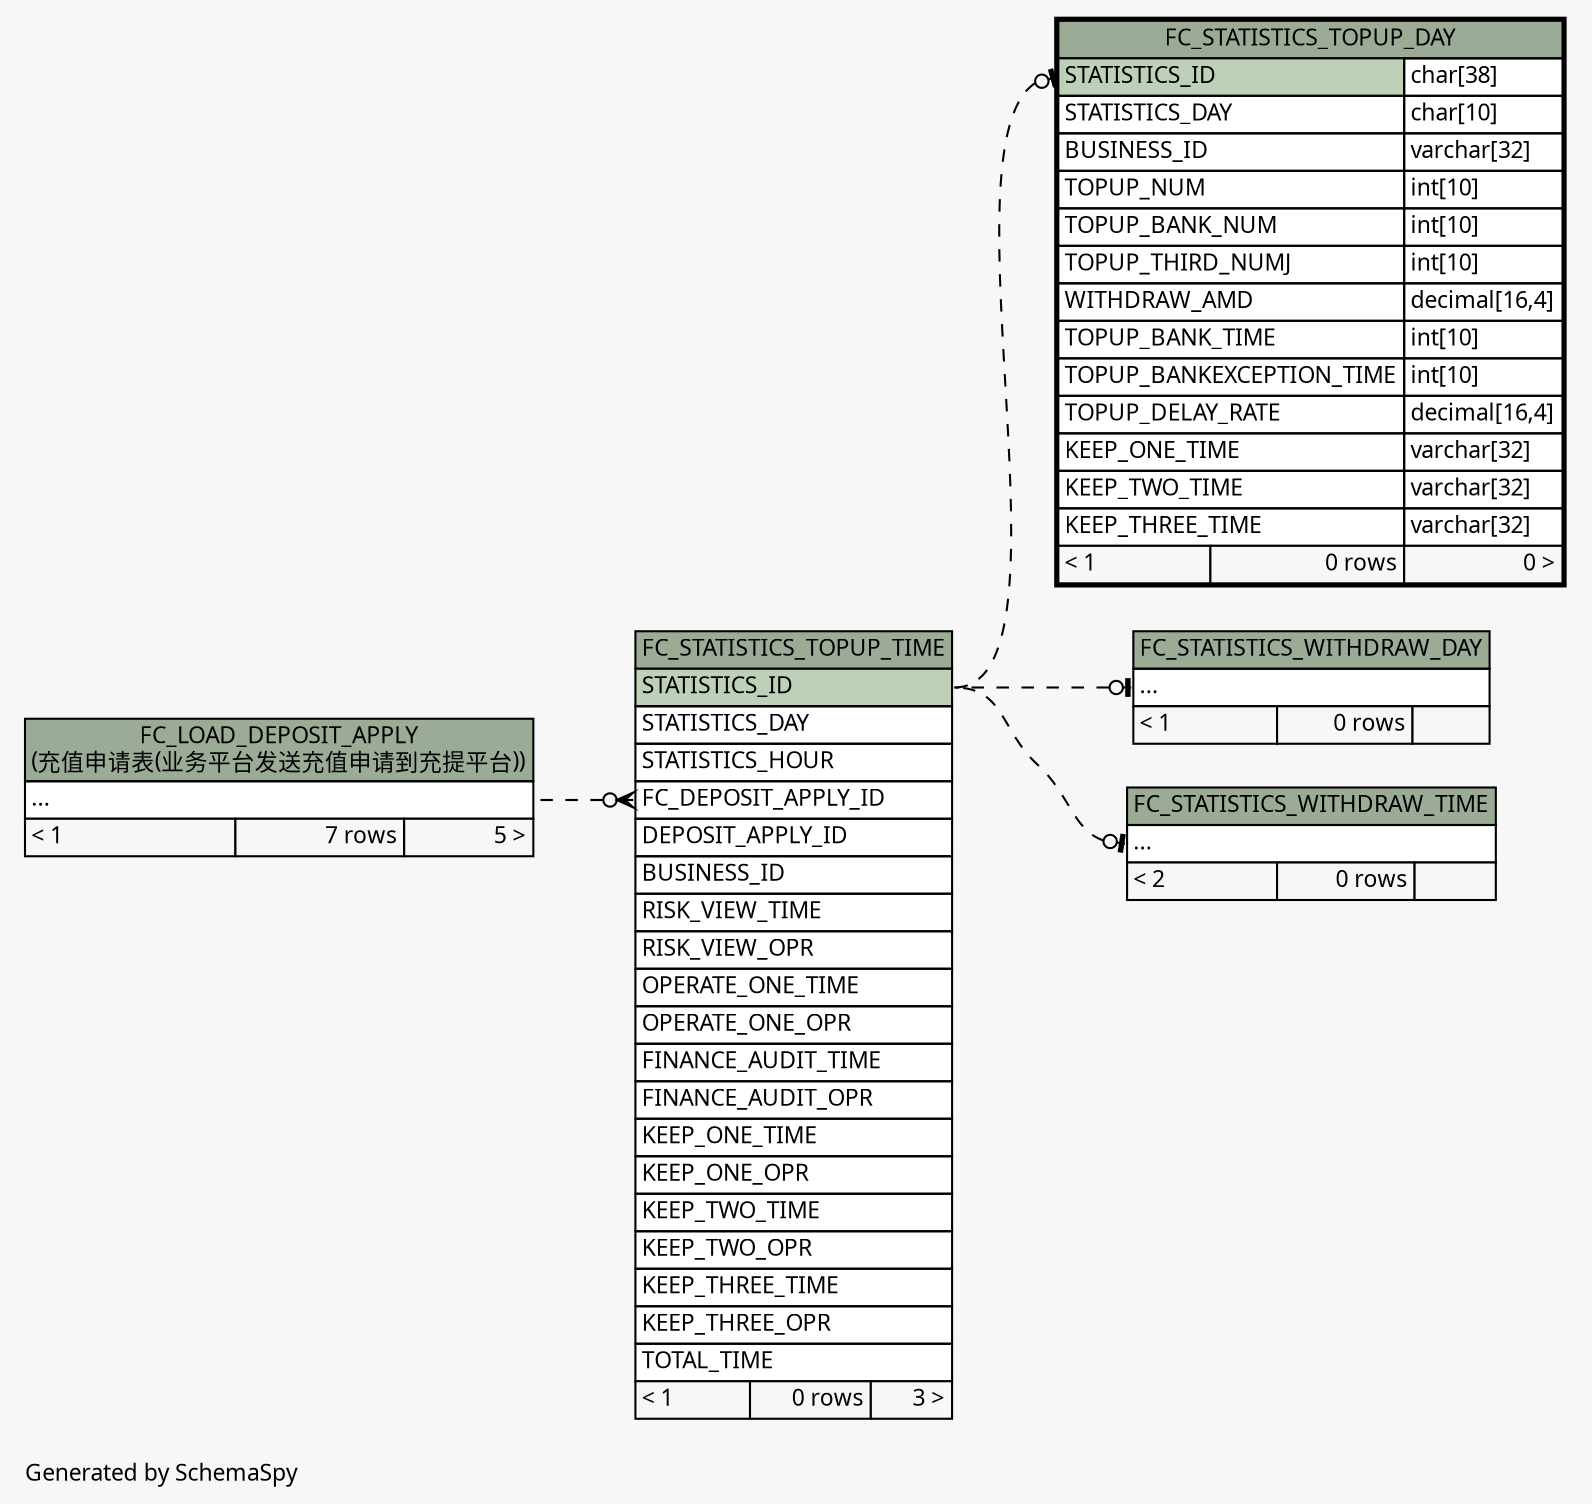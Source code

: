// dot 2.26.0 on Linux 2.6.32-504.8.1.el6.x86_64
// SchemaSpy rev Unknown
digraph "impliedTwoDegreesRelationshipsDiagram" {
  graph [
    rankdir="RL"
    bgcolor="#f7f7f7"
    label="\nGenerated by SchemaSpy"
    labeljust="l"
    nodesep="0.18"
    ranksep="0.46"
    fontname="Microsoft YaHei"
    fontsize="11"
  ];
  node [
    fontname="Microsoft YaHei"
    fontsize="11"
    shape="plaintext"
  ];
  edge [
    arrowsize="0.8"
  ];
  "FC_STATISTICS_TOPUP_DAY":"STATISTICS_ID":w -> "FC_STATISTICS_TOPUP_TIME":"STATISTICS_ID":e [arrowhead=none dir=back arrowtail=teeodot style=dashed];
  "FC_STATISTICS_TOPUP_TIME":"FC_DEPOSIT_APPLY_ID":w -> "FC_LOAD_DEPOSIT_APPLY":"elipses":e [arrowhead=none dir=back arrowtail=crowodot style=dashed];
  "FC_STATISTICS_WITHDRAW_DAY":"elipses":w -> "FC_STATISTICS_TOPUP_TIME":"STATISTICS_ID":e [arrowhead=none dir=back arrowtail=teeodot style=dashed];
  "FC_STATISTICS_WITHDRAW_TIME":"elipses":w -> "FC_STATISTICS_TOPUP_TIME":"STATISTICS_ID":e [arrowhead=none dir=back arrowtail=teeodot style=dashed];
  "FC_LOAD_DEPOSIT_APPLY" [
    label=<
    <TABLE BORDER="0" CELLBORDER="1" CELLSPACING="0" BGCOLOR="#ffffff">
      <TR><TD COLSPAN="3" BGCOLOR="#9bab96" ALIGN="CENTER">FC_LOAD_DEPOSIT_APPLY<br/>(充值申请表(业务平台发送充值申请到充提平台))</TD></TR>
      <TR><TD PORT="elipses" COLSPAN="3" ALIGN="LEFT">...</TD></TR>
      <TR><TD ALIGN="LEFT" BGCOLOR="#f7f7f7">&lt; 1</TD><TD ALIGN="RIGHT" BGCOLOR="#f7f7f7">7 rows</TD><TD ALIGN="RIGHT" BGCOLOR="#f7f7f7">5 &gt;</TD></TR>
    </TABLE>>
    URL="FC_LOAD_DEPOSIT_APPLY.html"
    tooltip="FC_LOAD_DEPOSIT_APPLY"
  ];
  "FC_STATISTICS_TOPUP_DAY" [
    label=<
    <TABLE BORDER="2" CELLBORDER="1" CELLSPACING="0" BGCOLOR="#ffffff">
      <TR><TD COLSPAN="3" BGCOLOR="#9bab96" ALIGN="CENTER">FC_STATISTICS_TOPUP_DAY</TD></TR>
      <TR><TD PORT="STATISTICS_ID" COLSPAN="2" BGCOLOR="#bed1b8" ALIGN="LEFT">STATISTICS_ID</TD><TD PORT="STATISTICS_ID.type" ALIGN="LEFT">char[38]</TD></TR>
      <TR><TD PORT="STATISTICS_DAY" COLSPAN="2" ALIGN="LEFT">STATISTICS_DAY</TD><TD PORT="STATISTICS_DAY.type" ALIGN="LEFT">char[10]</TD></TR>
      <TR><TD PORT="BUSINESS_ID" COLSPAN="2" ALIGN="LEFT">BUSINESS_ID</TD><TD PORT="BUSINESS_ID.type" ALIGN="LEFT">varchar[32]</TD></TR>
      <TR><TD PORT="TOPUP_NUM" COLSPAN="2" ALIGN="LEFT">TOPUP_NUM</TD><TD PORT="TOPUP_NUM.type" ALIGN="LEFT">int[10]</TD></TR>
      <TR><TD PORT="TOPUP_BANK_NUM" COLSPAN="2" ALIGN="LEFT">TOPUP_BANK_NUM</TD><TD PORT="TOPUP_BANK_NUM.type" ALIGN="LEFT">int[10]</TD></TR>
      <TR><TD PORT="TOPUP_THIRD_NUMJ" COLSPAN="2" ALIGN="LEFT">TOPUP_THIRD_NUMJ</TD><TD PORT="TOPUP_THIRD_NUMJ.type" ALIGN="LEFT">int[10]</TD></TR>
      <TR><TD PORT="WITHDRAW_AMD" COLSPAN="2" ALIGN="LEFT">WITHDRAW_AMD</TD><TD PORT="WITHDRAW_AMD.type" ALIGN="LEFT">decimal[16,4]</TD></TR>
      <TR><TD PORT="TOPUP_BANK_TIME" COLSPAN="2" ALIGN="LEFT">TOPUP_BANK_TIME</TD><TD PORT="TOPUP_BANK_TIME.type" ALIGN="LEFT">int[10]</TD></TR>
      <TR><TD PORT="TOPUP_BANKEXCEPTION_TIME" COLSPAN="2" ALIGN="LEFT">TOPUP_BANKEXCEPTION_TIME</TD><TD PORT="TOPUP_BANKEXCEPTION_TIME.type" ALIGN="LEFT">int[10]</TD></TR>
      <TR><TD PORT="TOPUP_DELAY_RATE" COLSPAN="2" ALIGN="LEFT">TOPUP_DELAY_RATE</TD><TD PORT="TOPUP_DELAY_RATE.type" ALIGN="LEFT">decimal[16,4]</TD></TR>
      <TR><TD PORT="KEEP_ONE_TIME" COLSPAN="2" ALIGN="LEFT">KEEP_ONE_TIME</TD><TD PORT="KEEP_ONE_TIME.type" ALIGN="LEFT">varchar[32]</TD></TR>
      <TR><TD PORT="KEEP_TWO_TIME" COLSPAN="2" ALIGN="LEFT">KEEP_TWO_TIME</TD><TD PORT="KEEP_TWO_TIME.type" ALIGN="LEFT">varchar[32]</TD></TR>
      <TR><TD PORT="KEEP_THREE_TIME" COLSPAN="2" ALIGN="LEFT">KEEP_THREE_TIME</TD><TD PORT="KEEP_THREE_TIME.type" ALIGN="LEFT">varchar[32]</TD></TR>
      <TR><TD ALIGN="LEFT" BGCOLOR="#f7f7f7">&lt; 1</TD><TD ALIGN="RIGHT" BGCOLOR="#f7f7f7">0 rows</TD><TD ALIGN="RIGHT" BGCOLOR="#f7f7f7">0 &gt;</TD></TR>
    </TABLE>>
    URL="FC_STATISTICS_TOPUP_DAY.html"
    tooltip="FC_STATISTICS_TOPUP_DAY"
  ];
  "FC_STATISTICS_TOPUP_TIME" [
    label=<
    <TABLE BORDER="0" CELLBORDER="1" CELLSPACING="0" BGCOLOR="#ffffff">
      <TR><TD COLSPAN="3" BGCOLOR="#9bab96" ALIGN="CENTER">FC_STATISTICS_TOPUP_TIME</TD></TR>
      <TR><TD PORT="STATISTICS_ID" COLSPAN="3" BGCOLOR="#bed1b8" ALIGN="LEFT">STATISTICS_ID</TD></TR>
      <TR><TD PORT="STATISTICS_DAY" COLSPAN="3" ALIGN="LEFT">STATISTICS_DAY</TD></TR>
      <TR><TD PORT="STATISTICS_HOUR" COLSPAN="3" ALIGN="LEFT">STATISTICS_HOUR</TD></TR>
      <TR><TD PORT="FC_DEPOSIT_APPLY_ID" COLSPAN="3" ALIGN="LEFT">FC_DEPOSIT_APPLY_ID</TD></TR>
      <TR><TD PORT="DEPOSIT_APPLY_ID" COLSPAN="3" ALIGN="LEFT">DEPOSIT_APPLY_ID</TD></TR>
      <TR><TD PORT="BUSINESS_ID" COLSPAN="3" ALIGN="LEFT">BUSINESS_ID</TD></TR>
      <TR><TD PORT="RISK_VIEW_TIME" COLSPAN="3" ALIGN="LEFT">RISK_VIEW_TIME</TD></TR>
      <TR><TD PORT="RISK_VIEW_OPR" COLSPAN="3" ALIGN="LEFT">RISK_VIEW_OPR</TD></TR>
      <TR><TD PORT="OPERATE_ONE_TIME" COLSPAN="3" ALIGN="LEFT">OPERATE_ONE_TIME</TD></TR>
      <TR><TD PORT="OPERATE_ONE_OPR" COLSPAN="3" ALIGN="LEFT">OPERATE_ONE_OPR</TD></TR>
      <TR><TD PORT="FINANCE_AUDIT_TIME" COLSPAN="3" ALIGN="LEFT">FINANCE_AUDIT_TIME</TD></TR>
      <TR><TD PORT="FINANCE_AUDIT_OPR" COLSPAN="3" ALIGN="LEFT">FINANCE_AUDIT_OPR</TD></TR>
      <TR><TD PORT="KEEP_ONE_TIME" COLSPAN="3" ALIGN="LEFT">KEEP_ONE_TIME</TD></TR>
      <TR><TD PORT="KEEP_ONE_OPR" COLSPAN="3" ALIGN="LEFT">KEEP_ONE_OPR</TD></TR>
      <TR><TD PORT="KEEP_TWO_TIME" COLSPAN="3" ALIGN="LEFT">KEEP_TWO_TIME</TD></TR>
      <TR><TD PORT="KEEP_TWO_OPR" COLSPAN="3" ALIGN="LEFT">KEEP_TWO_OPR</TD></TR>
      <TR><TD PORT="KEEP_THREE_TIME" COLSPAN="3" ALIGN="LEFT">KEEP_THREE_TIME</TD></TR>
      <TR><TD PORT="KEEP_THREE_OPR" COLSPAN="3" ALIGN="LEFT">KEEP_THREE_OPR</TD></TR>
      <TR><TD PORT="TOTAL_TIME" COLSPAN="3" ALIGN="LEFT">TOTAL_TIME</TD></TR>
      <TR><TD ALIGN="LEFT" BGCOLOR="#f7f7f7">&lt; 1</TD><TD ALIGN="RIGHT" BGCOLOR="#f7f7f7">0 rows</TD><TD ALIGN="RIGHT" BGCOLOR="#f7f7f7">3 &gt;</TD></TR>
    </TABLE>>
    URL="FC_STATISTICS_TOPUP_TIME.html"
    tooltip="FC_STATISTICS_TOPUP_TIME"
  ];
  "FC_STATISTICS_WITHDRAW_DAY" [
    label=<
    <TABLE BORDER="0" CELLBORDER="1" CELLSPACING="0" BGCOLOR="#ffffff">
      <TR><TD COLSPAN="3" BGCOLOR="#9bab96" ALIGN="CENTER">FC_STATISTICS_WITHDRAW_DAY</TD></TR>
      <TR><TD PORT="elipses" COLSPAN="3" ALIGN="LEFT">...</TD></TR>
      <TR><TD ALIGN="LEFT" BGCOLOR="#f7f7f7">&lt; 1</TD><TD ALIGN="RIGHT" BGCOLOR="#f7f7f7">0 rows</TD><TD ALIGN="RIGHT" BGCOLOR="#f7f7f7">  </TD></TR>
    </TABLE>>
    URL="FC_STATISTICS_WITHDRAW_DAY.html"
    tooltip="FC_STATISTICS_WITHDRAW_DAY"
  ];
  "FC_STATISTICS_WITHDRAW_TIME" [
    label=<
    <TABLE BORDER="0" CELLBORDER="1" CELLSPACING="0" BGCOLOR="#ffffff">
      <TR><TD COLSPAN="3" BGCOLOR="#9bab96" ALIGN="CENTER">FC_STATISTICS_WITHDRAW_TIME</TD></TR>
      <TR><TD PORT="elipses" COLSPAN="3" ALIGN="LEFT">...</TD></TR>
      <TR><TD ALIGN="LEFT" BGCOLOR="#f7f7f7">&lt; 2</TD><TD ALIGN="RIGHT" BGCOLOR="#f7f7f7">0 rows</TD><TD ALIGN="RIGHT" BGCOLOR="#f7f7f7">  </TD></TR>
    </TABLE>>
    URL="FC_STATISTICS_WITHDRAW_TIME.html"
    tooltip="FC_STATISTICS_WITHDRAW_TIME"
  ];
}
